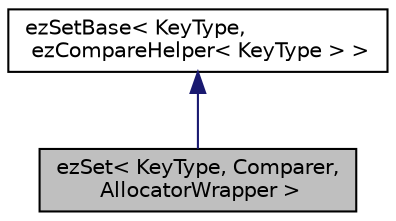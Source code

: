 digraph "ezSet&lt; KeyType, Comparer, AllocatorWrapper &gt;"
{
 // LATEX_PDF_SIZE
  edge [fontname="Helvetica",fontsize="10",labelfontname="Helvetica",labelfontsize="10"];
  node [fontname="Helvetica",fontsize="10",shape=record];
  Node1 [label="ezSet\< KeyType, Comparer,\l AllocatorWrapper \>",height=0.2,width=0.4,color="black", fillcolor="grey75", style="filled", fontcolor="black",tooltip=" "];
  Node2 -> Node1 [dir="back",color="midnightblue",fontsize="10",style="solid",fontname="Helvetica"];
  Node2 [label="ezSetBase\< KeyType,\l ezCompareHelper\< KeyType \> \>",height=0.2,width=0.4,color="black", fillcolor="white", style="filled",URL="$dc/d4b/classez_set_base.htm",tooltip=" "];
}

